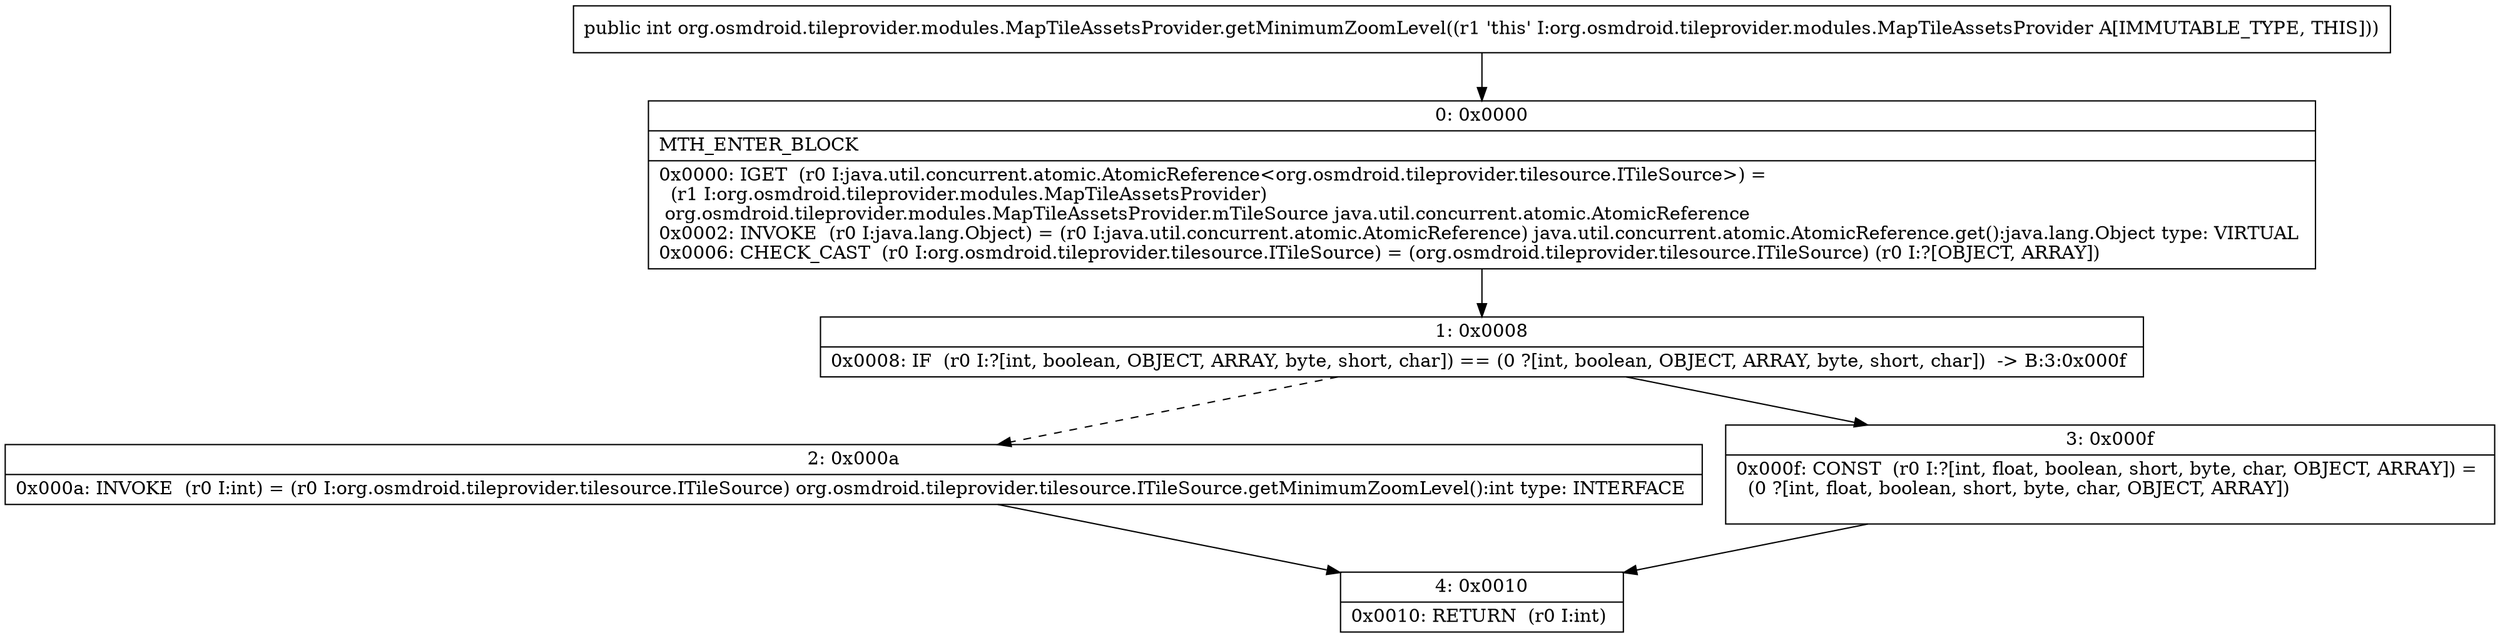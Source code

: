 digraph "CFG fororg.osmdroid.tileprovider.modules.MapTileAssetsProvider.getMinimumZoomLevel()I" {
Node_0 [shape=record,label="{0\:\ 0x0000|MTH_ENTER_BLOCK\l|0x0000: IGET  (r0 I:java.util.concurrent.atomic.AtomicReference\<org.osmdroid.tileprovider.tilesource.ITileSource\>) = \l  (r1 I:org.osmdroid.tileprovider.modules.MapTileAssetsProvider)\l org.osmdroid.tileprovider.modules.MapTileAssetsProvider.mTileSource java.util.concurrent.atomic.AtomicReference \l0x0002: INVOKE  (r0 I:java.lang.Object) = (r0 I:java.util.concurrent.atomic.AtomicReference) java.util.concurrent.atomic.AtomicReference.get():java.lang.Object type: VIRTUAL \l0x0006: CHECK_CAST  (r0 I:org.osmdroid.tileprovider.tilesource.ITileSource) = (org.osmdroid.tileprovider.tilesource.ITileSource) (r0 I:?[OBJECT, ARRAY]) \l}"];
Node_1 [shape=record,label="{1\:\ 0x0008|0x0008: IF  (r0 I:?[int, boolean, OBJECT, ARRAY, byte, short, char]) == (0 ?[int, boolean, OBJECT, ARRAY, byte, short, char])  \-\> B:3:0x000f \l}"];
Node_2 [shape=record,label="{2\:\ 0x000a|0x000a: INVOKE  (r0 I:int) = (r0 I:org.osmdroid.tileprovider.tilesource.ITileSource) org.osmdroid.tileprovider.tilesource.ITileSource.getMinimumZoomLevel():int type: INTERFACE \l}"];
Node_3 [shape=record,label="{3\:\ 0x000f|0x000f: CONST  (r0 I:?[int, float, boolean, short, byte, char, OBJECT, ARRAY]) = \l  (0 ?[int, float, boolean, short, byte, char, OBJECT, ARRAY])\l \l}"];
Node_4 [shape=record,label="{4\:\ 0x0010|0x0010: RETURN  (r0 I:int) \l}"];
MethodNode[shape=record,label="{public int org.osmdroid.tileprovider.modules.MapTileAssetsProvider.getMinimumZoomLevel((r1 'this' I:org.osmdroid.tileprovider.modules.MapTileAssetsProvider A[IMMUTABLE_TYPE, THIS])) }"];
MethodNode -> Node_0;
Node_0 -> Node_1;
Node_1 -> Node_2[style=dashed];
Node_1 -> Node_3;
Node_2 -> Node_4;
Node_3 -> Node_4;
}


